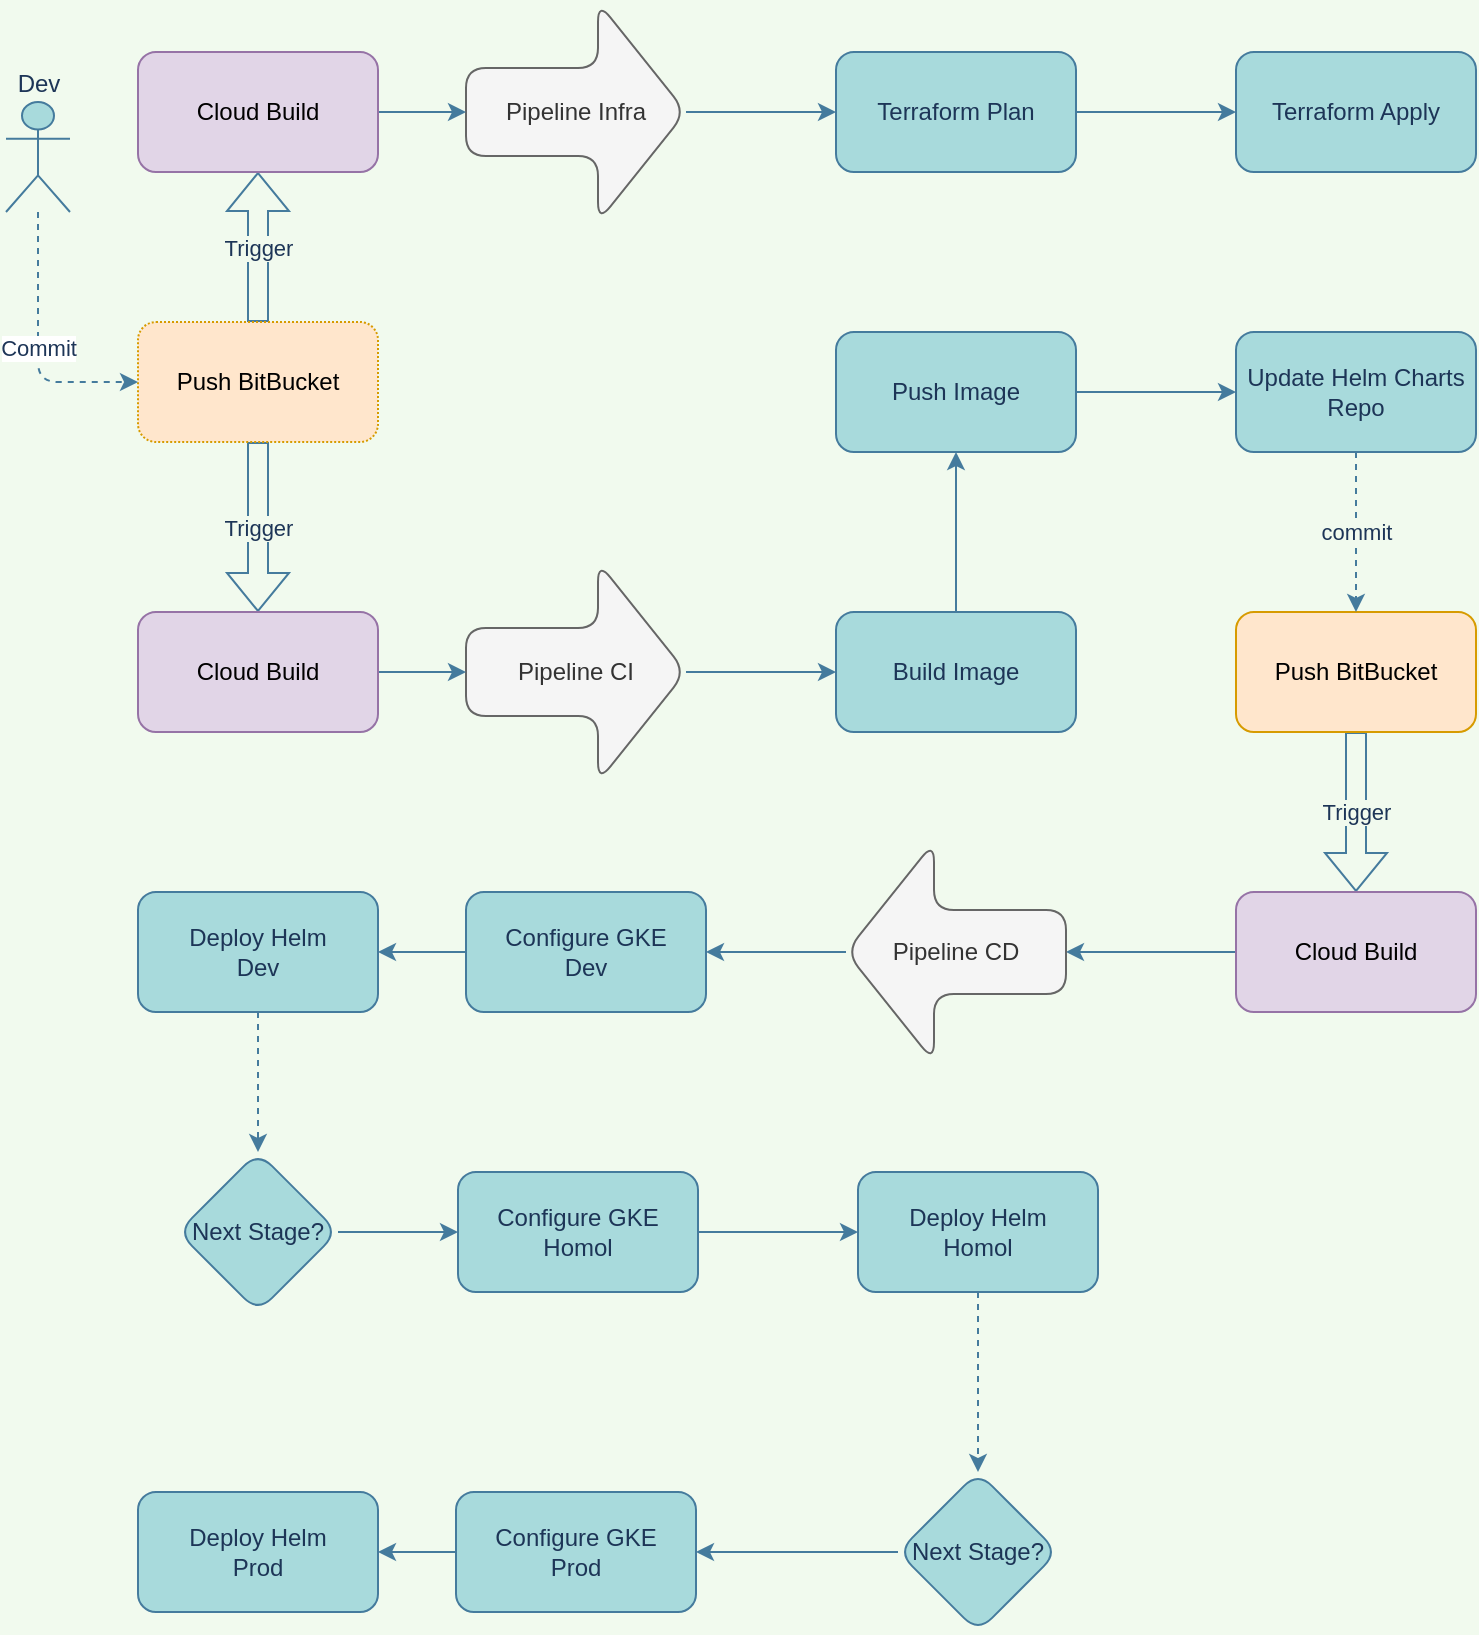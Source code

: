 <mxfile version="15.1.0" type="github">
  <diagram id="9R-i74DeMPhSz7cRhkr1" name="Page-1">
    <mxGraphModel dx="796" dy="515" grid="1" gridSize="10" guides="1" tooltips="1" connect="1" arrows="1" fold="1" page="1" pageScale="1" pageWidth="827" pageHeight="1169" background="#F1FAEE" math="0" shadow="0">
      <root>
        <mxCell id="0" />
        <mxCell id="1" parent="0" />
        <mxCell id="TETFTrsI7cYIw3K0vq1E-15" value="Trigger" style="edgeStyle=orthogonalEdgeStyle;rounded=0;orthogonalLoop=1;jettySize=auto;html=1;shape=flexArrow;labelBackgroundColor=#F1FAEE;strokeColor=#457B9D;fontColor=#1D3557;" edge="1" parent="1" source="TETFTrsI7cYIw3K0vq1E-1" target="TETFTrsI7cYIw3K0vq1E-14">
          <mxGeometry relative="1" as="geometry" />
        </mxCell>
        <mxCell id="TETFTrsI7cYIw3K0vq1E-20" value="Trigger" style="edgeStyle=orthogonalEdgeStyle;rounded=0;orthogonalLoop=1;jettySize=auto;html=1;shape=flexArrow;labelBackgroundColor=#F1FAEE;strokeColor=#457B9D;fontColor=#1D3557;" edge="1" parent="1" source="TETFTrsI7cYIw3K0vq1E-1" target="TETFTrsI7cYIw3K0vq1E-19">
          <mxGeometry relative="1" as="geometry" />
        </mxCell>
        <mxCell id="TETFTrsI7cYIw3K0vq1E-1" value="Push BitBucket" style="rounded=1;whiteSpace=wrap;html=1;fillColor=#ffe6cc;strokeColor=#d79b00;dashed=1;dashPattern=1 1;" vertex="1" parent="1">
          <mxGeometry x="74" y="190" width="120" height="60" as="geometry" />
        </mxCell>
        <mxCell id="TETFTrsI7cYIw3K0vq1E-7" value="" style="edgeStyle=orthogonalEdgeStyle;rounded=0;orthogonalLoop=1;jettySize=auto;html=1;labelBackgroundColor=#F1FAEE;strokeColor=#457B9D;fontColor=#1D3557;" edge="1" parent="1" source="TETFTrsI7cYIw3K0vq1E-2" target="TETFTrsI7cYIw3K0vq1E-6">
          <mxGeometry relative="1" as="geometry" />
        </mxCell>
        <mxCell id="TETFTrsI7cYIw3K0vq1E-2" value="Pipeline Infra" style="shape=singleArrow;whiteSpace=wrap;html=1;arrowWidth=0.4;arrowSize=0.4;rounded=1;fillColor=#f5f5f5;strokeColor=#666666;fontColor=#333333;" vertex="1" parent="1">
          <mxGeometry x="238" y="30" width="110" height="110" as="geometry" />
        </mxCell>
        <mxCell id="TETFTrsI7cYIw3K0vq1E-11" value="" style="edgeStyle=orthogonalEdgeStyle;rounded=0;orthogonalLoop=1;jettySize=auto;html=1;labelBackgroundColor=#F1FAEE;strokeColor=#457B9D;fontColor=#1D3557;" edge="1" parent="1" source="TETFTrsI7cYIw3K0vq1E-4" target="TETFTrsI7cYIw3K0vq1E-10">
          <mxGeometry relative="1" as="geometry" />
        </mxCell>
        <mxCell id="TETFTrsI7cYIw3K0vq1E-4" value="Pipeline CI" style="shape=singleArrow;whiteSpace=wrap;html=1;arrowWidth=0.4;arrowSize=0.4;rounded=1;fillColor=#f5f5f5;strokeColor=#666666;fontColor=#333333;" vertex="1" parent="1">
          <mxGeometry x="238" y="310" width="110" height="110" as="geometry" />
        </mxCell>
        <mxCell id="TETFTrsI7cYIw3K0vq1E-9" value="" style="edgeStyle=orthogonalEdgeStyle;rounded=0;orthogonalLoop=1;jettySize=auto;html=1;labelBackgroundColor=#F1FAEE;strokeColor=#457B9D;fontColor=#1D3557;" edge="1" parent="1" source="TETFTrsI7cYIw3K0vq1E-6" target="TETFTrsI7cYIw3K0vq1E-8">
          <mxGeometry relative="1" as="geometry" />
        </mxCell>
        <mxCell id="TETFTrsI7cYIw3K0vq1E-6" value="Terraform Plan" style="whiteSpace=wrap;html=1;rounded=1;fillColor=#A8DADC;strokeColor=#457B9D;fontColor=#1D3557;" vertex="1" parent="1">
          <mxGeometry x="423" y="55" width="120" height="60" as="geometry" />
        </mxCell>
        <mxCell id="TETFTrsI7cYIw3K0vq1E-8" value="Terraform Apply" style="whiteSpace=wrap;html=1;rounded=1;fillColor=#A8DADC;strokeColor=#457B9D;fontColor=#1D3557;" vertex="1" parent="1">
          <mxGeometry x="623" y="55" width="120" height="60" as="geometry" />
        </mxCell>
        <mxCell id="TETFTrsI7cYIw3K0vq1E-25" value="" style="edgeStyle=orthogonalEdgeStyle;rounded=0;orthogonalLoop=1;jettySize=auto;html=1;labelBackgroundColor=#F1FAEE;strokeColor=#457B9D;fontColor=#1D3557;" edge="1" parent="1" source="TETFTrsI7cYIw3K0vq1E-10" target="TETFTrsI7cYIw3K0vq1E-24">
          <mxGeometry relative="1" as="geometry" />
        </mxCell>
        <mxCell id="TETFTrsI7cYIw3K0vq1E-10" value="Build Image" style="whiteSpace=wrap;html=1;rounded=1;fillColor=#A8DADC;strokeColor=#457B9D;fontColor=#1D3557;" vertex="1" parent="1">
          <mxGeometry x="423" y="335" width="120" height="60" as="geometry" />
        </mxCell>
        <mxCell id="TETFTrsI7cYIw3K0vq1E-30" value="Trigger" style="edgeStyle=orthogonalEdgeStyle;rounded=0;orthogonalLoop=1;jettySize=auto;html=1;shape=flexArrow;labelBackgroundColor=#F1FAEE;strokeColor=#457B9D;fontColor=#1D3557;" edge="1" parent="1" source="TETFTrsI7cYIw3K0vq1E-12" target="TETFTrsI7cYIw3K0vq1E-29">
          <mxGeometry relative="1" as="geometry" />
        </mxCell>
        <mxCell id="TETFTrsI7cYIw3K0vq1E-12" value="Push BitBucket" style="whiteSpace=wrap;html=1;rounded=1;fillColor=#ffe6cc;strokeColor=#d79b00;" vertex="1" parent="1">
          <mxGeometry x="623" y="335" width="120" height="60" as="geometry" />
        </mxCell>
        <mxCell id="TETFTrsI7cYIw3K0vq1E-18" value="" style="edgeStyle=orthogonalEdgeStyle;rounded=0;orthogonalLoop=1;jettySize=auto;html=1;labelBackgroundColor=#F1FAEE;strokeColor=#457B9D;fontColor=#1D3557;" edge="1" parent="1" source="TETFTrsI7cYIw3K0vq1E-14" target="TETFTrsI7cYIw3K0vq1E-2">
          <mxGeometry relative="1" as="geometry" />
        </mxCell>
        <mxCell id="TETFTrsI7cYIw3K0vq1E-14" value="Cloud Build" style="whiteSpace=wrap;html=1;rounded=1;fillColor=#e1d5e7;strokeColor=#9673a6;" vertex="1" parent="1">
          <mxGeometry x="74" y="55" width="120" height="60" as="geometry" />
        </mxCell>
        <mxCell id="TETFTrsI7cYIw3K0vq1E-21" value="" style="edgeStyle=orthogonalEdgeStyle;rounded=0;orthogonalLoop=1;jettySize=auto;html=1;labelBackgroundColor=#F1FAEE;strokeColor=#457B9D;fontColor=#1D3557;" edge="1" parent="1" source="TETFTrsI7cYIw3K0vq1E-19" target="TETFTrsI7cYIw3K0vq1E-4">
          <mxGeometry relative="1" as="geometry" />
        </mxCell>
        <mxCell id="TETFTrsI7cYIw3K0vq1E-19" value="Cloud Build" style="whiteSpace=wrap;html=1;rounded=1;fillColor=#e1d5e7;strokeColor=#9673a6;" vertex="1" parent="1">
          <mxGeometry x="74" y="335" width="120" height="60" as="geometry" />
        </mxCell>
        <mxCell id="TETFTrsI7cYIw3K0vq1E-27" value="" style="edgeStyle=orthogonalEdgeStyle;rounded=0;orthogonalLoop=1;jettySize=auto;html=1;labelBackgroundColor=#F1FAEE;strokeColor=#457B9D;fontColor=#1D3557;" edge="1" parent="1" source="TETFTrsI7cYIw3K0vq1E-24" target="TETFTrsI7cYIw3K0vq1E-26">
          <mxGeometry relative="1" as="geometry" />
        </mxCell>
        <mxCell id="TETFTrsI7cYIw3K0vq1E-24" value="Push Image" style="whiteSpace=wrap;html=1;rounded=1;fillColor=#A8DADC;strokeColor=#457B9D;fontColor=#1D3557;" vertex="1" parent="1">
          <mxGeometry x="423" y="195" width="120" height="60" as="geometry" />
        </mxCell>
        <mxCell id="TETFTrsI7cYIw3K0vq1E-28" value="commit" style="edgeStyle=orthogonalEdgeStyle;rounded=0;orthogonalLoop=1;jettySize=auto;html=1;labelBackgroundColor=#F1FAEE;strokeColor=#457B9D;fontColor=#1D3557;dashed=1;" edge="1" parent="1" source="TETFTrsI7cYIw3K0vq1E-26" target="TETFTrsI7cYIw3K0vq1E-12">
          <mxGeometry relative="1" as="geometry" />
        </mxCell>
        <mxCell id="TETFTrsI7cYIw3K0vq1E-26" value="Update Helm Charts Repo" style="whiteSpace=wrap;html=1;rounded=1;fillColor=#A8DADC;strokeColor=#457B9D;fontColor=#1D3557;" vertex="1" parent="1">
          <mxGeometry x="623" y="195" width="120" height="60" as="geometry" />
        </mxCell>
        <mxCell id="TETFTrsI7cYIw3K0vq1E-37" value="" style="edgeStyle=orthogonalEdgeStyle;curved=0;rounded=1;sketch=0;orthogonalLoop=1;jettySize=auto;html=1;fontColor=#1D3557;strokeColor=#457B9D;fillColor=#A8DADC;" edge="1" parent="1" source="TETFTrsI7cYIw3K0vq1E-29" target="TETFTrsI7cYIw3K0vq1E-31">
          <mxGeometry relative="1" as="geometry" />
        </mxCell>
        <mxCell id="TETFTrsI7cYIw3K0vq1E-29" value="Cloud Build" style="whiteSpace=wrap;html=1;rounded=1;fillColor=#e1d5e7;strokeColor=#9673a6;" vertex="1" parent="1">
          <mxGeometry x="623" y="475" width="120" height="60" as="geometry" />
        </mxCell>
        <mxCell id="TETFTrsI7cYIw3K0vq1E-38" value="" style="edgeStyle=orthogonalEdgeStyle;curved=0;rounded=1;sketch=0;orthogonalLoop=1;jettySize=auto;html=1;fontColor=#1D3557;strokeColor=#457B9D;fillColor=#A8DADC;" edge="1" parent="1" source="TETFTrsI7cYIw3K0vq1E-31" target="TETFTrsI7cYIw3K0vq1E-33">
          <mxGeometry relative="1" as="geometry" />
        </mxCell>
        <mxCell id="TETFTrsI7cYIw3K0vq1E-31" value="Pipeline CD" style="shape=singleArrow;whiteSpace=wrap;html=1;arrowWidth=0.382;arrowSize=0.4;rounded=1;rotation=0;horizontal=1;direction=west;fillColor=#f5f5f5;strokeColor=#666666;fontColor=#333333;" vertex="1" parent="1">
          <mxGeometry x="428" y="450" width="110" height="110" as="geometry" />
        </mxCell>
        <mxCell id="TETFTrsI7cYIw3K0vq1E-36" value="" style="edgeStyle=orthogonalEdgeStyle;curved=0;rounded=1;sketch=0;orthogonalLoop=1;jettySize=auto;html=1;fontColor=#1D3557;strokeColor=#457B9D;fillColor=#A8DADC;" edge="1" parent="1" source="TETFTrsI7cYIw3K0vq1E-33" target="TETFTrsI7cYIw3K0vq1E-35">
          <mxGeometry relative="1" as="geometry" />
        </mxCell>
        <mxCell id="TETFTrsI7cYIw3K0vq1E-33" value="&lt;div&gt;Configure GKE&lt;/div&gt;&lt;div&gt;Dev&lt;/div&gt;" style="whiteSpace=wrap;html=1;rounded=1;fontColor=#1D3557;strokeColor=#457B9D;fillColor=#A8DADC;" vertex="1" parent="1">
          <mxGeometry x="238" y="475" width="120" height="60" as="geometry" />
        </mxCell>
        <mxCell id="TETFTrsI7cYIw3K0vq1E-42" value="" style="edgeStyle=orthogonalEdgeStyle;curved=0;rounded=1;sketch=0;orthogonalLoop=1;jettySize=auto;html=1;dashed=1;fontColor=#1D3557;strokeColor=#457B9D;fillColor=#A8DADC;" edge="1" parent="1" source="TETFTrsI7cYIw3K0vq1E-35" target="TETFTrsI7cYIw3K0vq1E-41">
          <mxGeometry relative="1" as="geometry" />
        </mxCell>
        <mxCell id="TETFTrsI7cYIw3K0vq1E-35" value="&lt;div&gt;Deploy Helm&lt;/div&gt;&lt;div&gt;Dev&lt;br&gt;&lt;/div&gt;" style="whiteSpace=wrap;html=1;rounded=1;fontColor=#1D3557;strokeColor=#457B9D;fillColor=#A8DADC;" vertex="1" parent="1">
          <mxGeometry x="74" y="475" width="120" height="60" as="geometry" />
        </mxCell>
        <mxCell id="TETFTrsI7cYIw3K0vq1E-40" value="&lt;div&gt;Commit&lt;/div&gt;" style="edgeStyle=orthogonalEdgeStyle;curved=0;rounded=1;sketch=0;orthogonalLoop=1;jettySize=auto;html=1;fontColor=#1D3557;strokeColor=#457B9D;fillColor=#A8DADC;dashed=1;" edge="1" parent="1" source="TETFTrsI7cYIw3K0vq1E-39" target="TETFTrsI7cYIw3K0vq1E-1">
          <mxGeometry relative="1" as="geometry">
            <Array as="points">
              <mxPoint x="24" y="220" />
            </Array>
          </mxGeometry>
        </mxCell>
        <mxCell id="TETFTrsI7cYIw3K0vq1E-39" value="Dev" style="shape=umlActor;verticalLabelPosition=top;verticalAlign=bottom;html=1;outlineConnect=0;rounded=0;sketch=0;fontColor=#1D3557;strokeColor=#457B9D;fillColor=#A8DADC;labelPosition=center;align=center;" vertex="1" parent="1">
          <mxGeometry x="8" y="80" width="32" height="55" as="geometry" />
        </mxCell>
        <mxCell id="TETFTrsI7cYIw3K0vq1E-44" value="" style="edgeStyle=orthogonalEdgeStyle;curved=0;rounded=1;sketch=0;orthogonalLoop=1;jettySize=auto;html=1;fontColor=#1D3557;strokeColor=#457B9D;fillColor=#A8DADC;" edge="1" parent="1" source="TETFTrsI7cYIw3K0vq1E-41" target="TETFTrsI7cYIw3K0vq1E-43">
          <mxGeometry relative="1" as="geometry" />
        </mxCell>
        <mxCell id="TETFTrsI7cYIw3K0vq1E-41" value="Next Stage?" style="rhombus;whiteSpace=wrap;html=1;rounded=1;fontColor=#1D3557;strokeColor=#457B9D;fillColor=#A8DADC;" vertex="1" parent="1">
          <mxGeometry x="94" y="605" width="80" height="80" as="geometry" />
        </mxCell>
        <mxCell id="TETFTrsI7cYIw3K0vq1E-46" value="" style="edgeStyle=orthogonalEdgeStyle;curved=0;rounded=1;sketch=0;orthogonalLoop=1;jettySize=auto;html=1;fontColor=#1D3557;strokeColor=#457B9D;fillColor=#A8DADC;" edge="1" parent="1" source="TETFTrsI7cYIw3K0vq1E-43" target="TETFTrsI7cYIw3K0vq1E-45">
          <mxGeometry relative="1" as="geometry" />
        </mxCell>
        <mxCell id="TETFTrsI7cYIw3K0vq1E-43" value="&lt;div&gt;Configure GKE&lt;/div&gt;&lt;div&gt;Homol&lt;br&gt;&lt;/div&gt;" style="whiteSpace=wrap;html=1;rounded=1;fontColor=#1D3557;strokeColor=#457B9D;fillColor=#A8DADC;" vertex="1" parent="1">
          <mxGeometry x="234" y="615" width="120" height="60" as="geometry" />
        </mxCell>
        <mxCell id="TETFTrsI7cYIw3K0vq1E-48" value="" style="edgeStyle=orthogonalEdgeStyle;curved=0;rounded=1;sketch=0;orthogonalLoop=1;jettySize=auto;html=1;dashed=1;fontColor=#1D3557;strokeColor=#457B9D;fillColor=#A8DADC;" edge="1" parent="1" source="TETFTrsI7cYIw3K0vq1E-45" target="TETFTrsI7cYIw3K0vq1E-47">
          <mxGeometry relative="1" as="geometry" />
        </mxCell>
        <mxCell id="TETFTrsI7cYIw3K0vq1E-45" value="&lt;div&gt;Deploy Helm&lt;/div&gt;&lt;div&gt;Homol&lt;br&gt;&lt;/div&gt;" style="whiteSpace=wrap;html=1;rounded=1;fontColor=#1D3557;strokeColor=#457B9D;fillColor=#A8DADC;" vertex="1" parent="1">
          <mxGeometry x="434" y="615" width="120" height="60" as="geometry" />
        </mxCell>
        <mxCell id="TETFTrsI7cYIw3K0vq1E-50" value="" style="edgeStyle=orthogonalEdgeStyle;curved=0;rounded=1;sketch=0;orthogonalLoop=1;jettySize=auto;html=1;fontColor=#1D3557;strokeColor=#457B9D;fillColor=#A8DADC;" edge="1" parent="1" source="TETFTrsI7cYIw3K0vq1E-47" target="TETFTrsI7cYIw3K0vq1E-49">
          <mxGeometry relative="1" as="geometry" />
        </mxCell>
        <mxCell id="TETFTrsI7cYIw3K0vq1E-47" value="Next Stage?" style="rhombus;whiteSpace=wrap;html=1;rounded=1;fontColor=#1D3557;strokeColor=#457B9D;fillColor=#A8DADC;" vertex="1" parent="1">
          <mxGeometry x="454" y="765" width="80" height="80" as="geometry" />
        </mxCell>
        <mxCell id="TETFTrsI7cYIw3K0vq1E-52" value="" style="edgeStyle=orthogonalEdgeStyle;curved=0;rounded=1;sketch=0;orthogonalLoop=1;jettySize=auto;html=1;fontColor=#1D3557;strokeColor=#457B9D;fillColor=#A8DADC;" edge="1" parent="1" source="TETFTrsI7cYIw3K0vq1E-49" target="TETFTrsI7cYIw3K0vq1E-51">
          <mxGeometry relative="1" as="geometry" />
        </mxCell>
        <mxCell id="TETFTrsI7cYIw3K0vq1E-49" value="&lt;div&gt;Configure GKE&lt;/div&gt;&lt;div&gt;Prod&lt;br&gt;&lt;/div&gt;" style="whiteSpace=wrap;html=1;rounded=1;fontColor=#1D3557;strokeColor=#457B9D;fillColor=#A8DADC;" vertex="1" parent="1">
          <mxGeometry x="233" y="775" width="120" height="60" as="geometry" />
        </mxCell>
        <mxCell id="TETFTrsI7cYIw3K0vq1E-51" value="&lt;div&gt;Deploy Helm&lt;/div&gt;&lt;div&gt;Prod&lt;br&gt;&lt;/div&gt;" style="whiteSpace=wrap;html=1;rounded=1;fontColor=#1D3557;strokeColor=#457B9D;fillColor=#A8DADC;" vertex="1" parent="1">
          <mxGeometry x="74" y="775" width="120" height="60" as="geometry" />
        </mxCell>
      </root>
    </mxGraphModel>
  </diagram>
</mxfile>
